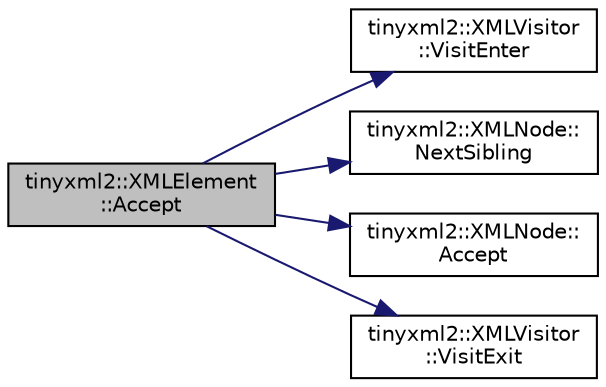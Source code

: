 digraph "tinyxml2::XMLElement::Accept"
{
  edge [fontname="Helvetica",fontsize="10",labelfontname="Helvetica",labelfontsize="10"];
  node [fontname="Helvetica",fontsize="10",shape=record];
  rankdir="LR";
  Node0 [label="tinyxml2::XMLElement\l::Accept",height=0.2,width=0.4,color="black", fillcolor="grey75", style="filled", fontcolor="black"];
  Node0 -> Node1 [color="midnightblue",fontsize="10",style="solid"];
  Node1 [label="tinyxml2::XMLVisitor\l::VisitEnter",height=0.2,width=0.4,color="black", fillcolor="white", style="filled",URL="$classtinyxml2_1_1_x_m_l_visitor.html#acb3c22fc5f60eb9db98f533f2761f67d",tooltip="Visit a document. "];
  Node0 -> Node2 [color="midnightblue",fontsize="10",style="solid"];
  Node2 [label="tinyxml2::XMLNode::\lNextSibling",height=0.2,width=0.4,color="black", fillcolor="white", style="filled",URL="$classtinyxml2_1_1_x_m_l_node.html#a79db9ef0fe014d27790f2218b87bcbb5",tooltip="Get the next (right) sibling node of this node. "];
  Node0 -> Node3 [color="midnightblue",fontsize="10",style="solid"];
  Node3 [label="tinyxml2::XMLNode::\lAccept",height=0.2,width=0.4,color="black", fillcolor="white", style="filled",URL="$classtinyxml2_1_1_x_m_l_node.html#a81e66df0a44c67a7af17f3b77a152785"];
  Node0 -> Node4 [color="midnightblue",fontsize="10",style="solid"];
  Node4 [label="tinyxml2::XMLVisitor\l::VisitExit",height=0.2,width=0.4,color="black", fillcolor="white", style="filled",URL="$classtinyxml2_1_1_x_m_l_visitor.html#a170e9989cd046ba904f302d087e07086",tooltip="Visit a document. "];
}
